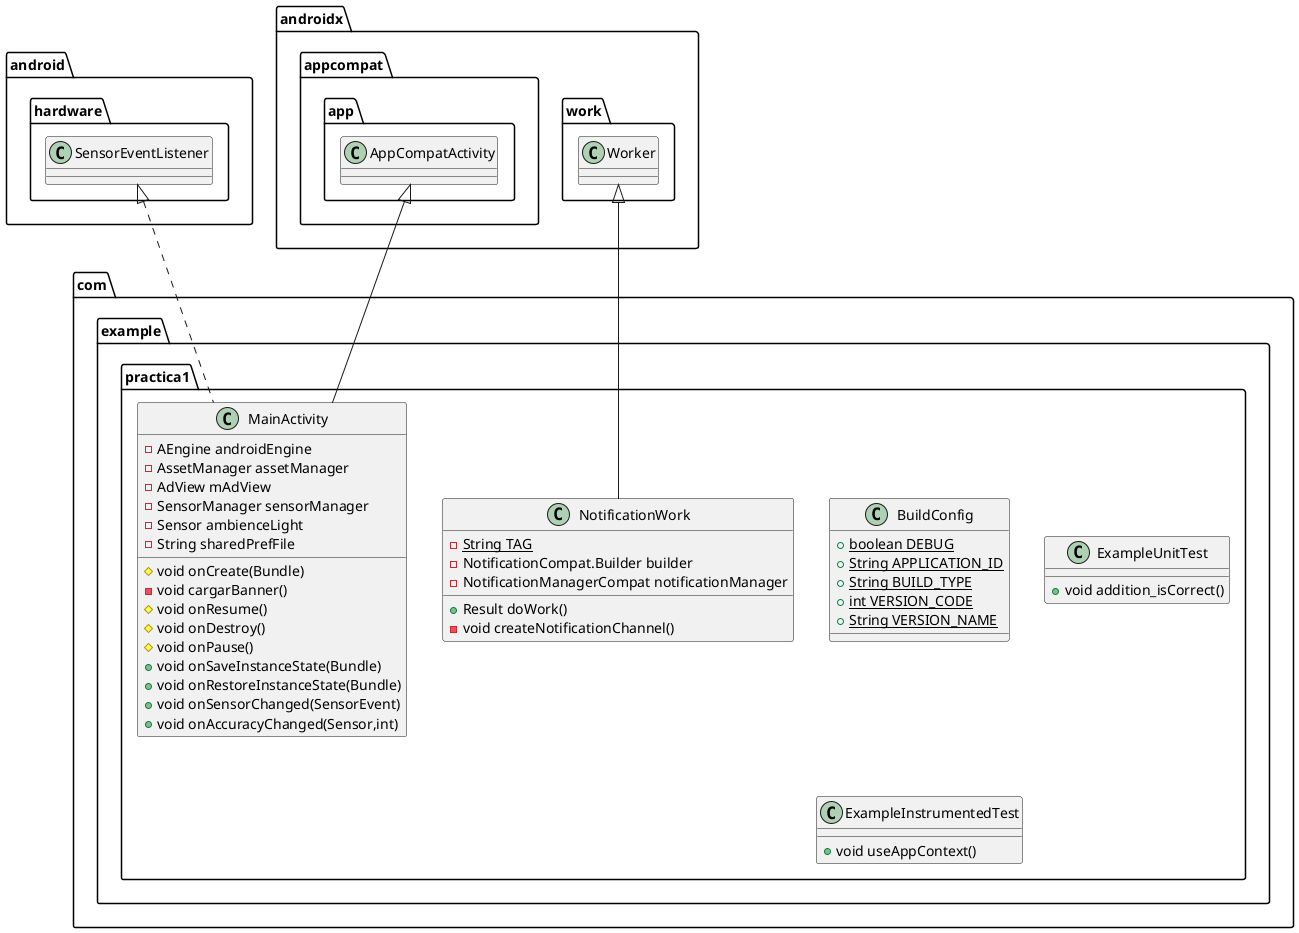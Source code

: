 @startuml
class com.example.practica1.MainActivity {
- AEngine androidEngine
- AssetManager assetManager
- AdView mAdView
- SensorManager sensorManager
- Sensor ambienceLight
- String sharedPrefFile
# void onCreate(Bundle)
- void cargarBanner()
# void onResume()
# void onDestroy()
# void onPause()
+ void onSaveInstanceState(Bundle)
+ void onRestoreInstanceState(Bundle)
+ void onSensorChanged(SensorEvent)
+ void onAccuracyChanged(Sensor,int)
}
class com.example.practica1.BuildConfig {
+ {static} boolean DEBUG
+ {static} String APPLICATION_ID
+ {static} String BUILD_TYPE
+ {static} int VERSION_CODE
+ {static} String VERSION_NAME
}
class com.example.practica1.ExampleUnitTest {
+ void addition_isCorrect()
}
class com.example.practica1.ExampleInstrumentedTest {
+ void useAppContext()
}
class com.example.practica1.NotificationWork {
- {static} String TAG
- NotificationCompat.Builder builder
- NotificationManagerCompat notificationManager
+ Result doWork()
- void createNotificationChannel()
}


android.hardware.SensorEventListener <|.. com.example.practica1.MainActivity
androidx.appcompat.app.AppCompatActivity <|-- com.example.practica1.MainActivity
androidx.work.Worker <|-- com.example.practica1.NotificationWork
@enduml